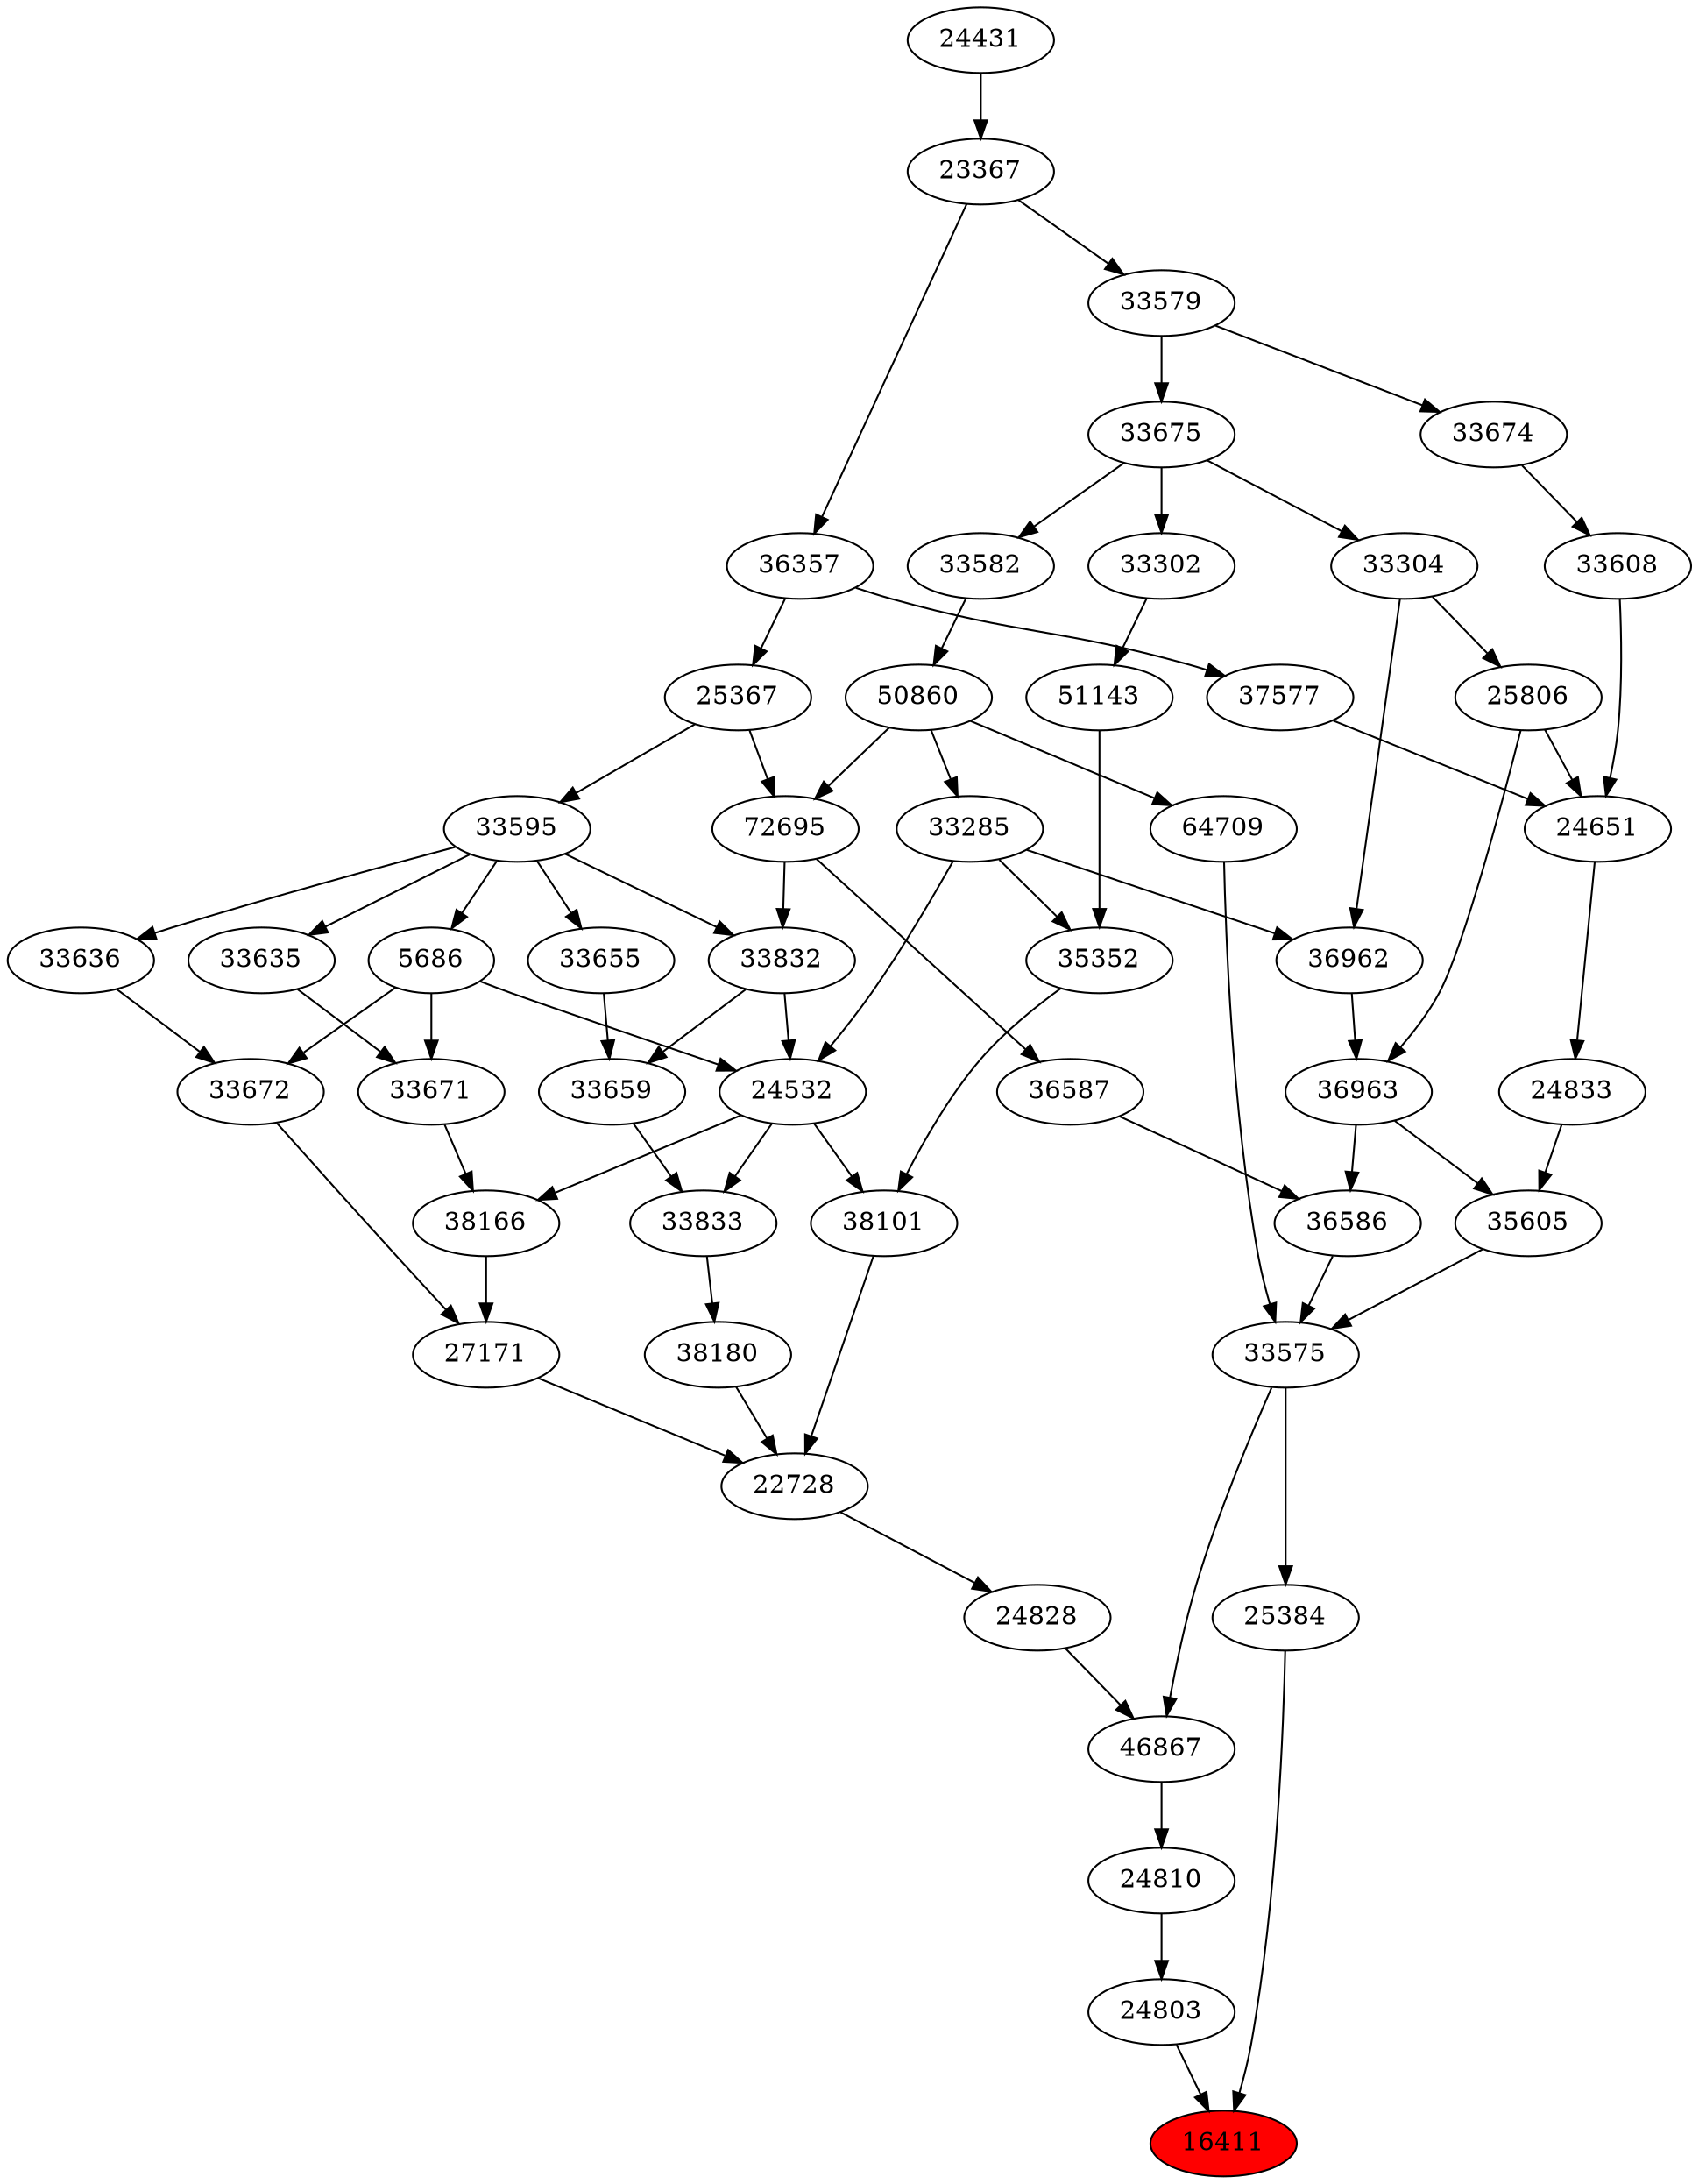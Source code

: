 strict digraph{ 
16411 [label="16411" fillcolor=red style=filled]
25384 -> 16411
24803 -> 16411
25384 [label="25384"]
33575 -> 25384
24803 [label="24803"]
24810 -> 24803
33575 [label="33575"]
36586 -> 33575
35605 -> 33575
64709 -> 33575
24810 [label="24810"]
46867 -> 24810
36586 [label="36586"]
36587 -> 36586
36963 -> 36586
35605 [label="35605"]
24833 -> 35605
36963 -> 35605
64709 [label="64709"]
50860 -> 64709
46867 [label="46867"]
24828 -> 46867
33575 -> 46867
36587 [label="36587"]
72695 -> 36587
36963 [label="36963"]
36962 -> 36963
25806 -> 36963
24833 [label="24833"]
24651 -> 24833
50860 [label="50860"]
33582 -> 50860
24828 [label="24828"]
22728 -> 24828
72695 [label="72695"]
50860 -> 72695
25367 -> 72695
36962 [label="36962"]
33285 -> 36962
33304 -> 36962
25806 [label="25806"]
33304 -> 25806
24651 [label="24651"]
25806 -> 24651
33608 -> 24651
37577 -> 24651
33582 [label="33582"]
33675 -> 33582
22728 [label="22728"]
27171 -> 22728
38101 -> 22728
38180 -> 22728
25367 [label="25367"]
36357 -> 25367
33285 [label="33285"]
50860 -> 33285
33304 [label="33304"]
33675 -> 33304
33608 [label="33608"]
33674 -> 33608
37577 [label="37577"]
36357 -> 37577
33675 [label="33675"]
33579 -> 33675
27171 [label="27171"]
33672 -> 27171
38166 -> 27171
38101 [label="38101"]
24532 -> 38101
35352 -> 38101
38180 [label="38180"]
33833 -> 38180
36357 [label="36357"]
23367 -> 36357
33674 [label="33674"]
33579 -> 33674
33579 [label="33579"]
23367 -> 33579
33672 [label="33672"]
33636 -> 33672
5686 -> 33672
38166 [label="38166"]
24532 -> 38166
33671 -> 38166
24532 [label="24532"]
33285 -> 24532
5686 -> 24532
33832 -> 24532
35352 [label="35352"]
33285 -> 35352
51143 -> 35352
33833 [label="33833"]
33659 -> 33833
24532 -> 33833
23367 [label="23367"]
24431 -> 23367
33636 [label="33636"]
33595 -> 33636
5686 [label="5686"]
33595 -> 5686
33671 [label="33671"]
5686 -> 33671
33635 -> 33671
33832 [label="33832"]
72695 -> 33832
33595 -> 33832
51143 [label="51143"]
33302 -> 51143
33659 [label="33659"]
33655 -> 33659
33832 -> 33659
24431 [label="24431"]
33595 [label="33595"]
25367 -> 33595
33635 [label="33635"]
33595 -> 33635
33302 [label="33302"]
33675 -> 33302
33655 [label="33655"]
33595 -> 33655
}